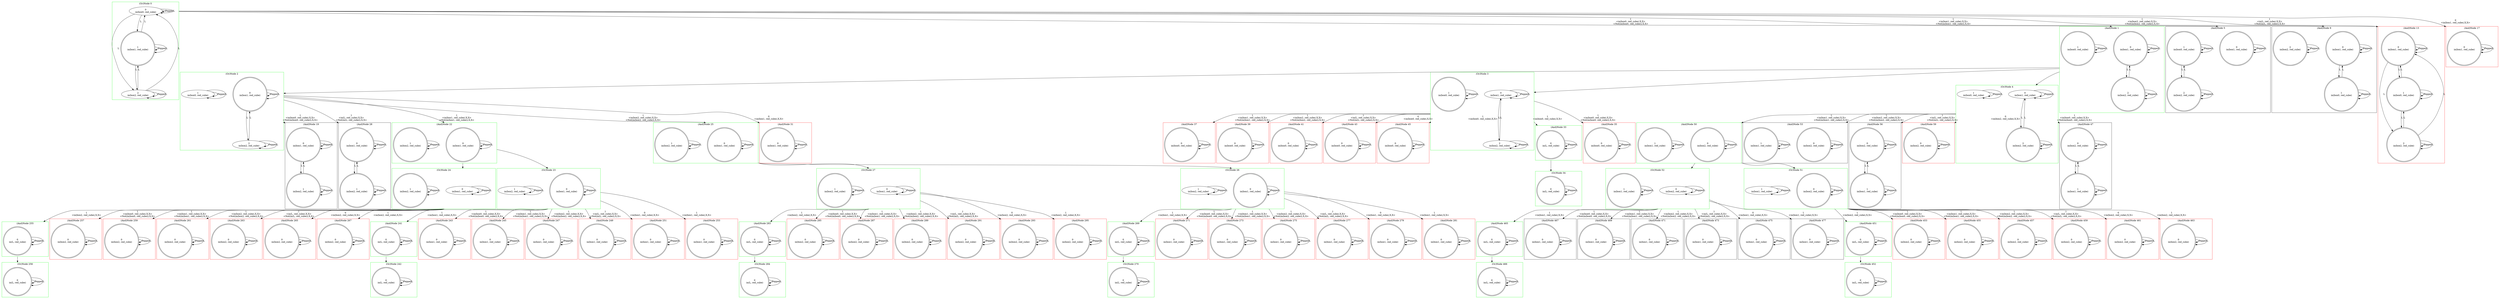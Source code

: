 digraph G {
compound=true;
subgraph cluster_0 {
label="(Or)Node 0";
pencolor=green;
s00 [label="0
in(box0, red_cube)"];
s01 [label="1
in(box1, red_cube)", shape=doublecircle];
s02 [label="2
in(box2, red_cube)"];
s00 -> s00[label="Pepper"];
s01 -> s01[label="Pepper"];
s02 -> s02[label="Pepper"];
s00 -> s01[label="L"];
s00 -> s02[label="L"];
s01 -> s00[label="L"];
s01 -> s02[label="L"];
s02 -> s00[label="L"];
s02 -> s01[label="L"];
s00 -> s00[label="L"];
s01 -> s01[label="L"];
s02 -> s02[label="L"];

}
subgraph cluster_1 {
label="(And)Node 1";
pencolor=green;
s10 [label="0
in(box1, red_cube)", shape=doublecircle];
s11 [label="1
in(box0, red_cube)", shape=doublecircle];
s12 [label="2
in(box2, red_cube)", shape=doublecircle];
s10 -> s10[label="Pepper"];
s11 -> s11[label="Pepper"];
s12 -> s12[label="Pepper"];
s10 -> s10[label="L"];
s10 -> s12[label="L"];
s11 -> s11[label="L"];
s12 -> s10[label="L"];
s12 -> s12[label="L"];

}
subgraph cluster_5 {
label="(And)Node 5";
s50 [label="0
in(box1, red_cube)", shape=doublecircle];
s51 [label="1
in(box0, red_cube)", shape=doublecircle];
s52 [label="2
in(box2, red_cube)", shape=doublecircle];
s50 -> s50[label="Pepper"];
s51 -> s51[label="Pepper"];
s52 -> s52[label="Pepper"];
s50 -> s50[label="L"];
s51 -> s51[label="L"];
s51 -> s52[label="L"];
s52 -> s51[label="L"];
s52 -> s52[label="L"];

}
subgraph cluster_9 {
label="(And)Node 9";
s90 [label="0
in(box1, red_cube)", shape=doublecircle];
s91 [label="1
in(box0, red_cube)", shape=doublecircle];
s92 [label="2
in(box2, red_cube)", shape=doublecircle];
s90 -> s90[label="Pepper"];
s91 -> s91[label="Pepper"];
s92 -> s92[label="Pepper"];
s90 -> s90[label="L"];
s90 -> s91[label="L"];
s91 -> s90[label="L"];
s91 -> s91[label="L"];
s92 -> s92[label="L"];

}
subgraph cluster_13 {
label="(And)Node 13";
pencolor=red;
s130 [label="0
in(box1, red_cube)", shape=doublecircle];
s131 [label="1
in(box0, red_cube)", shape=doublecircle];
s132 [label="2
in(box2, red_cube)", shape=doublecircle];
s130 -> s130[label="Pepper"];
s131 -> s131[label="Pepper"];
s132 -> s132[label="Pepper"];
s130 -> s130[label="L"];
s130 -> s131[label="L"];
s130 -> s132[label="L"];
s131 -> s130[label="L"];
s131 -> s131[label="L"];
s131 -> s132[label="L"];
s132 -> s130[label="L"];
s132 -> s131[label="L"];
s132 -> s132[label="L"];

}
subgraph cluster_17 {
label="(And)Node 17";
pencolor=red;
s170 [label="0
in(box1, red_cube)", shape=doublecircle];
s170 -> s170[label="Pepper"];
s170 -> s170[label="L"];

}
subgraph cluster_2 {
label="(Or)Node 2";
pencolor=green;
s20 [label="0
in(box1, red_cube)", shape=doublecircle];
s21 [label="1
in(box0, red_cube)"];
s22 [label="2
in(box2, red_cube)"];
s20 -> s20[label="Pepper"];
s21 -> s21[label="Pepper"];
s22 -> s22[label="Pepper"];
s20 -> s20[label="L"];
s20 -> s22[label="L"];
s21 -> s21[label="L"];
s22 -> s20[label="L"];
s22 -> s22[label="L"];

}
subgraph cluster_3 {
label="(Or)Node 3";
pencolor=green;
s30 [label="0
in(box1, red_cube)"];
s31 [label="1
in(box0, red_cube)", shape=doublecircle];
s32 [label="2
in(box2, red_cube)"];
s30 -> s30[label="Pepper"];
s31 -> s31[label="Pepper"];
s32 -> s32[label="Pepper"];
s30 -> s30[label="L"];
s30 -> s32[label="L"];
s31 -> s31[label="L"];
s32 -> s30[label="L"];
s32 -> s32[label="L"];

}
subgraph cluster_4 {
label="(Or)Node 4";
pencolor=green;
s40 [label="0
in(box1, red_cube)"];
s41 [label="1
in(box0, red_cube)"];
s42 [label="2
in(box2, red_cube)", shape=doublecircle];
s40 -> s40[label="Pepper"];
s41 -> s41[label="Pepper"];
s42 -> s42[label="Pepper"];
s40 -> s40[label="L"];
s40 -> s42[label="L"];
s41 -> s41[label="L"];
s42 -> s40[label="L"];
s42 -> s42[label="L"];

}
subgraph cluster_19 {
label="(And)Node 19";
s190 [label="0
in(box1, red_cube)", shape=doublecircle];
s191 [label="1
in(box2, red_cube)", shape=doublecircle];
s190 -> s190[label="Pepper"];
s191 -> s191[label="Pepper"];
s190 -> s190[label="L"];
s190 -> s191[label="L"];
s191 -> s190[label="L"];
s191 -> s191[label="L"];

}
subgraph cluster_22 {
label="(And)Node 22";
pencolor=green;
s220 [label="0
in(box1, red_cube)", shape=doublecircle];
s221 [label="1
in(box2, red_cube)", shape=doublecircle];
s220 -> s220[label="Pepper"];
s221 -> s221[label="Pepper"];
s220 -> s220[label="L"];
s221 -> s221[label="L"];

}
subgraph cluster_25 {
label="(And)Node 25";
pencolor=green;
s250 [label="0
in(box1, red_cube)", shape=doublecircle];
s251 [label="1
in(box2, red_cube)", shape=doublecircle];
s250 -> s250[label="Pepper"];
s251 -> s251[label="Pepper"];
s250 -> s250[label="L"];
s251 -> s251[label="L"];

}
subgraph cluster_28 {
label="(And)Node 28";
s280 [label="0
in(box1, red_cube)", shape=doublecircle];
s281 [label="1
in(box2, red_cube)", shape=doublecircle];
s280 -> s280[label="Pepper"];
s281 -> s281[label="Pepper"];
s280 -> s280[label="L"];
s280 -> s281[label="L"];
s281 -> s280[label="L"];
s281 -> s281[label="L"];

}
subgraph cluster_31 {
label="(And)Node 31";
pencolor=red;
s310 [label="0
in(box1, red_cube)", shape=doublecircle];
s310 -> s310[label="Pepper"];
s310 -> s310[label="L"];

}
subgraph cluster_33 {
label="(And)Node 33";
pencolor=green;
s330 [label="0
in(L, red_cube)", shape=doublecircle];
s330 -> s330[label="Pepper"];
s330 -> s330[label="L"];

}
subgraph cluster_35 {
label="(And)Node 35";
pencolor=red;
s350 [label="0
in(box0, red_cube)", shape=doublecircle];
s350 -> s350[label="Pepper"];
s350 -> s350[label="L"];

}
subgraph cluster_37 {
label="(And)Node 37";
pencolor=red;
s370 [label="0
in(box0, red_cube)", shape=doublecircle];
s370 -> s370[label="Pepper"];
s370 -> s370[label="L"];

}
subgraph cluster_39 {
label="(And)Node 39";
pencolor=red;
s390 [label="0
in(box0, red_cube)", shape=doublecircle];
s390 -> s390[label="Pepper"];
s390 -> s390[label="L"];

}
subgraph cluster_41 {
label="(And)Node 41";
pencolor=red;
s410 [label="0
in(box0, red_cube)", shape=doublecircle];
s410 -> s410[label="Pepper"];
s410 -> s410[label="L"];

}
subgraph cluster_43 {
label="(And)Node 43";
pencolor=red;
s430 [label="0
in(box0, red_cube)", shape=doublecircle];
s430 -> s430[label="Pepper"];
s430 -> s430[label="L"];

}
subgraph cluster_45 {
label="(And)Node 45";
pencolor=red;
s450 [label="0
in(box0, red_cube)", shape=doublecircle];
s450 -> s450[label="Pepper"];
s450 -> s450[label="L"];

}
subgraph cluster_47 {
label="(And)Node 47";
s470 [label="0
in(box2, red_cube)", shape=doublecircle];
s471 [label="1
in(box1, red_cube)", shape=doublecircle];
s470 -> s470[label="Pepper"];
s471 -> s471[label="Pepper"];
s470 -> s470[label="L"];
s470 -> s471[label="L"];
s471 -> s470[label="L"];
s471 -> s471[label="L"];

}
subgraph cluster_50 {
label="(And)Node 50";
pencolor=green;
s500 [label="0
in(box2, red_cube)", shape=doublecircle];
s501 [label="1
in(box1, red_cube)", shape=doublecircle];
s500 -> s500[label="Pepper"];
s501 -> s501[label="Pepper"];
s500 -> s500[label="L"];
s501 -> s501[label="L"];

}
subgraph cluster_53 {
label="(And)Node 53";
s530 [label="0
in(box2, red_cube)", shape=doublecircle];
s531 [label="1
in(box1, red_cube)", shape=doublecircle];
s530 -> s530[label="Pepper"];
s531 -> s531[label="Pepper"];
s530 -> s530[label="L"];
s531 -> s531[label="L"];

}
subgraph cluster_56 {
label="(And)Node 56";
s560 [label="0
in(box2, red_cube)", shape=doublecircle];
s561 [label="1
in(box1, red_cube)", shape=doublecircle];
s560 -> s560[label="Pepper"];
s561 -> s561[label="Pepper"];
s560 -> s560[label="L"];
s560 -> s561[label="L"];
s561 -> s560[label="L"];
s561 -> s561[label="L"];

}
subgraph cluster_59 {
label="(And)Node 59";
pencolor=red;
s590 [label="0
in(box2, red_cube)", shape=doublecircle];
s590 -> s590[label="Pepper"];
s590 -> s590[label="L"];

}
subgraph cluster_23 {
label="(Or)Node 23";
pencolor=green;
s230 [label="0
in(box1, red_cube)", shape=doublecircle];
s231 [label="1
in(box2, red_cube)"];
s230 -> s230[label="Pepper"];
s231 -> s231[label="Pepper"];
s230 -> s230[label="L"];
s231 -> s231[label="L"];

}
subgraph cluster_24 {
label="(Or)Node 24";
pencolor=green;
s240 [label="0
in(box1, red_cube)"];
s241 [label="1
in(box2, red_cube)", shape=doublecircle];
s240 -> s240[label="Pepper"];
s241 -> s241[label="Pepper"];
s240 -> s240[label="L"];
s241 -> s241[label="L"];

}
subgraph cluster_26 {
label="(Or)Node 26";
pencolor=green;
s260 [label="0
in(box1, red_cube)", shape=doublecircle];
s261 [label="1
in(box2, red_cube)"];
s260 -> s260[label="Pepper"];
s261 -> s261[label="Pepper"];
s260 -> s260[label="L"];
s261 -> s261[label="L"];

}
subgraph cluster_27 {
label="(Or)Node 27";
pencolor=green;
s270 [label="0
in(box1, red_cube)"];
s271 [label="1
in(box2, red_cube)", shape=doublecircle];
s270 -> s270[label="Pepper"];
s271 -> s271[label="Pepper"];
s270 -> s270[label="L"];
s271 -> s271[label="L"];

}
subgraph cluster_34 {
label="(Or)Node 34";
pencolor=green;
s340 [label="0
in(L, red_cube)", shape=doublecircle];
s340 -> s340[label="Pepper"];
s340 -> s340[label="L"];

}
subgraph cluster_51 {
label="(Or)Node 51";
pencolor=green;
s510 [label="0
in(box2, red_cube)", shape=doublecircle];
s511 [label="1
in(box1, red_cube)"];
s510 -> s510[label="Pepper"];
s511 -> s511[label="Pepper"];
s510 -> s510[label="L"];
s511 -> s511[label="L"];

}
subgraph cluster_52 {
label="(Or)Node 52";
pencolor=green;
s520 [label="0
in(box2, red_cube)"];
s521 [label="1
in(box1, red_cube)", shape=doublecircle];
s520 -> s520[label="Pepper"];
s521 -> s521[label="Pepper"];
s520 -> s520[label="L"];
s521 -> s521[label="L"];

}
subgraph cluster_241 {
label="(And)Node 241";
pencolor=green;
s2410 [label="0
in(L, red_cube)", shape=doublecircle];
s2410 -> s2410[label="Pepper"];
s2410 -> s2410[label="L"];

}
subgraph cluster_243 {
label="(And)Node 243";
pencolor=red;
s2430 [label="0
in(box1, red_cube)", shape=doublecircle];
s2430 -> s2430[label="Pepper"];
s2430 -> s2430[label="L"];

}
subgraph cluster_245 {
label="(And)Node 245";
pencolor=red;
s2450 [label="0
in(box1, red_cube)", shape=doublecircle];
s2450 -> s2450[label="Pepper"];
s2450 -> s2450[label="L"];

}
subgraph cluster_247 {
label="(And)Node 247";
pencolor=red;
s2470 [label="0
in(box1, red_cube)", shape=doublecircle];
s2470 -> s2470[label="Pepper"];
s2470 -> s2470[label="L"];

}
subgraph cluster_249 {
label="(And)Node 249";
pencolor=red;
s2490 [label="0
in(box1, red_cube)", shape=doublecircle];
s2490 -> s2490[label="Pepper"];
s2490 -> s2490[label="L"];

}
subgraph cluster_251 {
label="(And)Node 251";
pencolor=red;
s2510 [label="0
in(box1, red_cube)", shape=doublecircle];
s2510 -> s2510[label="Pepper"];
s2510 -> s2510[label="L"];

}
subgraph cluster_253 {
label="(And)Node 253";
pencolor=red;
s2530 [label="0
in(box1, red_cube)", shape=doublecircle];
s2530 -> s2530[label="Pepper"];
s2530 -> s2530[label="L"];

}
subgraph cluster_255 {
label="(And)Node 255";
pencolor=green;
s2550 [label="0
in(L, red_cube)", shape=doublecircle];
s2550 -> s2550[label="Pepper"];
s2550 -> s2550[label="L"];

}
subgraph cluster_257 {
label="(And)Node 257";
pencolor=red;
s2570 [label="0
in(box2, red_cube)", shape=doublecircle];
s2570 -> s2570[label="Pepper"];
s2570 -> s2570[label="L"];

}
subgraph cluster_259 {
label="(And)Node 259";
pencolor=red;
s2590 [label="0
in(box2, red_cube)", shape=doublecircle];
s2590 -> s2590[label="Pepper"];
s2590 -> s2590[label="L"];

}
subgraph cluster_261 {
label="(And)Node 261";
pencolor=red;
s2610 [label="0
in(box2, red_cube)", shape=doublecircle];
s2610 -> s2610[label="Pepper"];
s2610 -> s2610[label="L"];

}
subgraph cluster_263 {
label="(And)Node 263";
pencolor=red;
s2630 [label="0
in(box2, red_cube)", shape=doublecircle];
s2630 -> s2630[label="Pepper"];
s2630 -> s2630[label="L"];

}
subgraph cluster_265 {
label="(And)Node 265";
pencolor=red;
s2650 [label="0
in(box2, red_cube)", shape=doublecircle];
s2650 -> s2650[label="Pepper"];
s2650 -> s2650[label="L"];

}
subgraph cluster_267 {
label="(And)Node 267";
pencolor=red;
s2670 [label="0
in(box2, red_cube)", shape=doublecircle];
s2670 -> s2670[label="Pepper"];
s2670 -> s2670[label="L"];

}
subgraph cluster_269 {
label="(And)Node 269";
pencolor=green;
s2690 [label="0
in(L, red_cube)", shape=doublecircle];
s2690 -> s2690[label="Pepper"];
s2690 -> s2690[label="L"];

}
subgraph cluster_271 {
label="(And)Node 271";
pencolor=red;
s2710 [label="0
in(box1, red_cube)", shape=doublecircle];
s2710 -> s2710[label="Pepper"];
s2710 -> s2710[label="L"];

}
subgraph cluster_273 {
label="(And)Node 273";
pencolor=red;
s2730 [label="0
in(box1, red_cube)", shape=doublecircle];
s2730 -> s2730[label="Pepper"];
s2730 -> s2730[label="L"];

}
subgraph cluster_275 {
label="(And)Node 275";
pencolor=red;
s2750 [label="0
in(box1, red_cube)", shape=doublecircle];
s2750 -> s2750[label="Pepper"];
s2750 -> s2750[label="L"];

}
subgraph cluster_277 {
label="(And)Node 277";
pencolor=red;
s2770 [label="0
in(box1, red_cube)", shape=doublecircle];
s2770 -> s2770[label="Pepper"];
s2770 -> s2770[label="L"];

}
subgraph cluster_279 {
label="(And)Node 279";
pencolor=red;
s2790 [label="0
in(box1, red_cube)", shape=doublecircle];
s2790 -> s2790[label="Pepper"];
s2790 -> s2790[label="L"];

}
subgraph cluster_281 {
label="(And)Node 281";
pencolor=red;
s2810 [label="0
in(box1, red_cube)", shape=doublecircle];
s2810 -> s2810[label="Pepper"];
s2810 -> s2810[label="L"];

}
subgraph cluster_283 {
label="(And)Node 283";
pencolor=green;
s2830 [label="0
in(L, red_cube)", shape=doublecircle];
s2830 -> s2830[label="Pepper"];
s2830 -> s2830[label="L"];

}
subgraph cluster_285 {
label="(And)Node 285";
pencolor=red;
s2850 [label="0
in(box2, red_cube)", shape=doublecircle];
s2850 -> s2850[label="Pepper"];
s2850 -> s2850[label="L"];

}
subgraph cluster_287 {
label="(And)Node 287";
pencolor=red;
s2870 [label="0
in(box2, red_cube)", shape=doublecircle];
s2870 -> s2870[label="Pepper"];
s2870 -> s2870[label="L"];

}
subgraph cluster_289 {
label="(And)Node 289";
pencolor=red;
s2890 [label="0
in(box2, red_cube)", shape=doublecircle];
s2890 -> s2890[label="Pepper"];
s2890 -> s2890[label="L"];

}
subgraph cluster_291 {
label="(And)Node 291";
pencolor=red;
s2910 [label="0
in(box2, red_cube)", shape=doublecircle];
s2910 -> s2910[label="Pepper"];
s2910 -> s2910[label="L"];

}
subgraph cluster_293 {
label="(And)Node 293";
pencolor=red;
s2930 [label="0
in(box2, red_cube)", shape=doublecircle];
s2930 -> s2930[label="Pepper"];
s2930 -> s2930[label="L"];

}
subgraph cluster_295 {
label="(And)Node 295";
pencolor=red;
s2950 [label="0
in(box2, red_cube)", shape=doublecircle];
s2950 -> s2950[label="Pepper"];
s2950 -> s2950[label="L"];

}
subgraph cluster_451 {
label="(And)Node 451";
pencolor=green;
s4510 [label="0
in(L, red_cube)", shape=doublecircle];
s4510 -> s4510[label="Pepper"];
s4510 -> s4510[label="L"];

}
subgraph cluster_453 {
label="(And)Node 453";
pencolor=red;
s4530 [label="0
in(box2, red_cube)", shape=doublecircle];
s4530 -> s4530[label="Pepper"];
s4530 -> s4530[label="L"];

}
subgraph cluster_455 {
label="(And)Node 455";
pencolor=red;
s4550 [label="0
in(box2, red_cube)", shape=doublecircle];
s4550 -> s4550[label="Pepper"];
s4550 -> s4550[label="L"];

}
subgraph cluster_457 {
label="(And)Node 457";
pencolor=red;
s4570 [label="0
in(box2, red_cube)", shape=doublecircle];
s4570 -> s4570[label="Pepper"];
s4570 -> s4570[label="L"];

}
subgraph cluster_459 {
label="(And)Node 459";
pencolor=red;
s4590 [label="0
in(box2, red_cube)", shape=doublecircle];
s4590 -> s4590[label="Pepper"];
s4590 -> s4590[label="L"];

}
subgraph cluster_461 {
label="(And)Node 461";
pencolor=red;
s4610 [label="0
in(box2, red_cube)", shape=doublecircle];
s4610 -> s4610[label="Pepper"];
s4610 -> s4610[label="L"];

}
subgraph cluster_463 {
label="(And)Node 463";
pencolor=red;
s4630 [label="0
in(box2, red_cube)", shape=doublecircle];
s4630 -> s4630[label="Pepper"];
s4630 -> s4630[label="L"];

}
subgraph cluster_465 {
label="(And)Node 465";
pencolor=green;
s4650 [label="0
in(L, red_cube)", shape=doublecircle];
s4650 -> s4650[label="Pepper"];
s4650 -> s4650[label="L"];

}
subgraph cluster_467 {
label="(And)Node 467";
s4670 [label="0
in(box1, red_cube)", shape=doublecircle];
s4670 -> s4670[label="Pepper"];
s4670 -> s4670[label="L"];

}
subgraph cluster_469 {
label="(And)Node 469";
s4690 [label="0
in(box1, red_cube)", shape=doublecircle];
s4690 -> s4690[label="Pepper"];
s4690 -> s4690[label="L"];

}
subgraph cluster_471 {
label="(And)Node 471";
s4710 [label="0
in(box1, red_cube)", shape=doublecircle];
s4710 -> s4710[label="Pepper"];
s4710 -> s4710[label="L"];

}
subgraph cluster_473 {
label="(And)Node 473";
s4730 [label="0
in(box1, red_cube)", shape=doublecircle];
s4730 -> s4730[label="Pepper"];
s4730 -> s4730[label="L"];

}
subgraph cluster_475 {
label="(And)Node 475";
s4750 [label="0
in(box1, red_cube)", shape=doublecircle];
s4750 -> s4750[label="Pepper"];
s4750 -> s4750[label="L"];

}
subgraph cluster_477 {
label="(And)Node 477";
s4770 [label="0
in(box1, red_cube)", shape=doublecircle];
s4770 -> s4770[label="Pepper"];
s4770 -> s4770[label="L"];

}
subgraph cluster_242 {
label="(Or)Node 242";
pencolor=green;
s2420 [label="0
in(L, red_cube)", shape=doublecircle];
s2420 -> s2420[label="Pepper"];
s2420 -> s2420[label="L"];

}
subgraph cluster_256 {
label="(Or)Node 256";
pencolor=green;
s2560 [label="0
in(L, red_cube)", shape=doublecircle];
s2560 -> s2560[label="Pepper"];
s2560 -> s2560[label="L"];

}
subgraph cluster_270 {
label="(Or)Node 270";
pencolor=green;
s2700 [label="0
in(L, red_cube)", shape=doublecircle];
s2700 -> s2700[label="Pepper"];
s2700 -> s2700[label="L"];

}
subgraph cluster_284 {
label="(Or)Node 284";
pencolor=green;
s2840 [label="0
in(L, red_cube)", shape=doublecircle];
s2840 -> s2840[label="Pepper"];
s2840 -> s2840[label="L"];

}
subgraph cluster_452 {
label="(Or)Node 452";
pencolor=green;
s4520 [label="0
in(L, red_cube)", shape=doublecircle];
s4520 -> s4520[label="Pepper"];
s4520 -> s4520[label="L"];

}
subgraph cluster_466 {
label="(Or)Node 466";
pencolor=green;
s4660 [label="0
in(L, red_cube)", shape=doublecircle];
s4660 -> s4660[label="Pepper"];
s4660 -> s4660[label="L"];

}
s00 -> s10[ltail=cluster_0, lhead=cluster_1,label="1
<in(box0, red_cube),X,X>
<Not(in(box0, red_cube)),X,X>"];
s00 -> s50[ltail=cluster_0, lhead=cluster_5,label="1
<in(box1, red_cube),X,X>
<Not(in(box1, red_cube)),X,X>"];
s00 -> s90[ltail=cluster_0, lhead=cluster_9,label="1
<in(box2, red_cube),X,X>
<Not(in(box2, red_cube)),X,X>"];
s00 -> s130[ltail=cluster_0, lhead=cluster_13,label="1
<in(L, red_cube),X,X>
<Not(in(L, red_cube)),X,X>"];
s00 -> s170[ltail=cluster_0, lhead=cluster_17,label="0
<in(box1, red_cube),X,X>"];
s10 -> s20[ltail=cluster_1, lhead=cluster_2];
s10 -> s30[ltail=cluster_1, lhead=cluster_3];
s10 -> s40[ltail=cluster_1, lhead=cluster_4];
s20 -> s190[ltail=cluster_2, lhead=cluster_19,label="1
<in(box0, red_cube),X,X>
<Not(in(box0, red_cube)),X,X>"];
s20 -> s220[ltail=cluster_2, lhead=cluster_22,label="1
<in(box1, red_cube),X,X>
<Not(in(box1, red_cube)),X,X>"];
s20 -> s250[ltail=cluster_2, lhead=cluster_25,label="1
<in(box2, red_cube),X,X>
<Not(in(box2, red_cube)),X,X>"];
s20 -> s280[ltail=cluster_2, lhead=cluster_28,label="1
<in(L, red_cube),X,X>
<Not(in(L, red_cube)),X,X>"];
s20 -> s310[ltail=cluster_2, lhead=cluster_31,label="0
<in(box1, red_cube),X,X>"];
s30 -> s330[ltail=cluster_3, lhead=cluster_33,label="1
<in(box0, red_cube),X,X>"];
s30 -> s350[ltail=cluster_3, lhead=cluster_35,label="1
<in(box0, red_cube),X,X>
<Not(in(box0, red_cube)),X,X>"];
s30 -> s370[ltail=cluster_3, lhead=cluster_37,label="1
<in(box1, red_cube),X,X>
<Not(in(box1, red_cube)),X,X>"];
s30 -> s390[ltail=cluster_3, lhead=cluster_39,label="1
<in(box2, red_cube),X,X>
<Not(in(box2, red_cube)),X,X>"];
s30 -> s410[ltail=cluster_3, lhead=cluster_41,label="1
<in(L, red_cube),X,X>
<Not(in(L, red_cube)),X,X>"];
s30 -> s430[ltail=cluster_3, lhead=cluster_43,label="0
<in(box0, red_cube),X,X>"];
s30 -> s450[ltail=cluster_3, lhead=cluster_45,label="1
<in(box0, red_cube),X,X>"];
s40 -> s470[ltail=cluster_4, lhead=cluster_47,label="1
<in(box0, red_cube),X,X>
<Not(in(box0, red_cube)),X,X>"];
s40 -> s500[ltail=cluster_4, lhead=cluster_50,label="1
<in(box1, red_cube),X,X>
<Not(in(box1, red_cube)),X,X>"];
s40 -> s530[ltail=cluster_4, lhead=cluster_53,label="1
<in(box2, red_cube),X,X>
<Not(in(box2, red_cube)),X,X>"];
s40 -> s560[ltail=cluster_4, lhead=cluster_56,label="1
<in(L, red_cube),X,X>
<Not(in(L, red_cube)),X,X>"];
s40 -> s590[ltail=cluster_4, lhead=cluster_59,label="0
<in(box2, red_cube),X,X>"];
s220 -> s230[ltail=cluster_22, lhead=cluster_23];
s220 -> s240[ltail=cluster_22, lhead=cluster_24];
s250 -> s260[ltail=cluster_25, lhead=cluster_26];
s250 -> s270[ltail=cluster_25, lhead=cluster_27];
s330 -> s340[ltail=cluster_33, lhead=cluster_34];
s500 -> s510[ltail=cluster_50, lhead=cluster_51];
s500 -> s520[ltail=cluster_50, lhead=cluster_52];
s230 -> s2410[ltail=cluster_23, lhead=cluster_241,label="1
<in(box1, red_cube),X,X>"];
s230 -> s2430[ltail=cluster_23, lhead=cluster_243,label="1
<in(box0, red_cube),X,X>
<Not(in(box0, red_cube)),X,X>"];
s230 -> s2450[ltail=cluster_23, lhead=cluster_245,label="1
<in(box1, red_cube),X,X>
<Not(in(box1, red_cube)),X,X>"];
s230 -> s2470[ltail=cluster_23, lhead=cluster_247,label="1
<in(box2, red_cube),X,X>
<Not(in(box2, red_cube)),X,X>"];
s230 -> s2490[ltail=cluster_23, lhead=cluster_249,label="1
<in(L, red_cube),X,X>
<Not(in(L, red_cube)),X,X>"];
s230 -> s2510[ltail=cluster_23, lhead=cluster_251,label="0
<in(box1, red_cube),X,X>"];
s230 -> s2530[ltail=cluster_23, lhead=cluster_253,label="1
<in(box1, red_cube),X,X>"];
s240 -> s2550[ltail=cluster_24, lhead=cluster_255,label="1
<in(box2, red_cube),X,X>"];
s240 -> s2570[ltail=cluster_24, lhead=cluster_257,label="1
<in(box0, red_cube),X,X>
<Not(in(box0, red_cube)),X,X>"];
s240 -> s2590[ltail=cluster_24, lhead=cluster_259,label="1
<in(box1, red_cube),X,X>
<Not(in(box1, red_cube)),X,X>"];
s240 -> s2610[ltail=cluster_24, lhead=cluster_261,label="1
<in(box2, red_cube),X,X>
<Not(in(box2, red_cube)),X,X>"];
s240 -> s2630[ltail=cluster_24, lhead=cluster_263,label="1
<in(L, red_cube),X,X>
<Not(in(L, red_cube)),X,X>"];
s240 -> s2650[ltail=cluster_24, lhead=cluster_265,label="0
<in(box2, red_cube),X,X>"];
s240 -> s2670[ltail=cluster_24, lhead=cluster_267,label="1
<in(box2, red_cube),X,X>"];
s260 -> s2690[ltail=cluster_26, lhead=cluster_269,label="1
<in(box1, red_cube),X,X>"];
s260 -> s2710[ltail=cluster_26, lhead=cluster_271,label="1
<in(box0, red_cube),X,X>
<Not(in(box0, red_cube)),X,X>"];
s260 -> s2730[ltail=cluster_26, lhead=cluster_273,label="1
<in(box1, red_cube),X,X>
<Not(in(box1, red_cube)),X,X>"];
s260 -> s2750[ltail=cluster_26, lhead=cluster_275,label="1
<in(box2, red_cube),X,X>
<Not(in(box2, red_cube)),X,X>"];
s260 -> s2770[ltail=cluster_26, lhead=cluster_277,label="1
<in(L, red_cube),X,X>
<Not(in(L, red_cube)),X,X>"];
s260 -> s2790[ltail=cluster_26, lhead=cluster_279,label="0
<in(box1, red_cube),X,X>"];
s260 -> s2810[ltail=cluster_26, lhead=cluster_281,label="1
<in(box1, red_cube),X,X>"];
s270 -> s2830[ltail=cluster_27, lhead=cluster_283,label="1
<in(box2, red_cube),X,X>"];
s270 -> s2850[ltail=cluster_27, lhead=cluster_285,label="1
<in(box0, red_cube),X,X>
<Not(in(box0, red_cube)),X,X>"];
s270 -> s2870[ltail=cluster_27, lhead=cluster_287,label="1
<in(box1, red_cube),X,X>
<Not(in(box1, red_cube)),X,X>"];
s270 -> s2890[ltail=cluster_27, lhead=cluster_289,label="1
<in(box2, red_cube),X,X>
<Not(in(box2, red_cube)),X,X>"];
s270 -> s2910[ltail=cluster_27, lhead=cluster_291,label="1
<in(L, red_cube),X,X>
<Not(in(L, red_cube)),X,X>"];
s270 -> s2930[ltail=cluster_27, lhead=cluster_293,label="0
<in(box2, red_cube),X,X>"];
s270 -> s2950[ltail=cluster_27, lhead=cluster_295,label="1
<in(box2, red_cube),X,X>"];
s510 -> s4510[ltail=cluster_51, lhead=cluster_451,label="1
<in(box2, red_cube),X,X>"];
s510 -> s4530[ltail=cluster_51, lhead=cluster_453,label="1
<in(box0, red_cube),X,X>
<Not(in(box0, red_cube)),X,X>"];
s510 -> s4550[ltail=cluster_51, lhead=cluster_455,label="1
<in(box1, red_cube),X,X>
<Not(in(box1, red_cube)),X,X>"];
s510 -> s4570[ltail=cluster_51, lhead=cluster_457,label="1
<in(box2, red_cube),X,X>
<Not(in(box2, red_cube)),X,X>"];
s510 -> s4590[ltail=cluster_51, lhead=cluster_459,label="1
<in(L, red_cube),X,X>
<Not(in(L, red_cube)),X,X>"];
s510 -> s4610[ltail=cluster_51, lhead=cluster_461,label="0
<in(box2, red_cube),X,X>"];
s510 -> s4630[ltail=cluster_51, lhead=cluster_463,label="1
<in(box2, red_cube),X,X>"];
s520 -> s4650[ltail=cluster_52, lhead=cluster_465,label="1
<in(box1, red_cube),X,X>"];
s520 -> s4670[ltail=cluster_52, lhead=cluster_467,label="1
<in(box0, red_cube),X,X>
<Not(in(box0, red_cube)),X,X>"];
s520 -> s4690[ltail=cluster_52, lhead=cluster_469,label="1
<in(box1, red_cube),X,X>
<Not(in(box1, red_cube)),X,X>"];
s520 -> s4710[ltail=cluster_52, lhead=cluster_471,label="1
<in(box2, red_cube),X,X>
<Not(in(box2, red_cube)),X,X>"];
s520 -> s4730[ltail=cluster_52, lhead=cluster_473,label="1
<in(L, red_cube),X,X>
<Not(in(L, red_cube)),X,X>"];
s520 -> s4750[ltail=cluster_52, lhead=cluster_475,label="0
<in(box1, red_cube),X,X>"];
s520 -> s4770[ltail=cluster_52, lhead=cluster_477,label="1
<in(box1, red_cube),X,X>"];
s2410 -> s2420[ltail=cluster_241, lhead=cluster_242];
s2550 -> s2560[ltail=cluster_255, lhead=cluster_256];
s2690 -> s2700[ltail=cluster_269, lhead=cluster_270];
s2830 -> s2840[ltail=cluster_283, lhead=cluster_284];
s4510 -> s4520[ltail=cluster_451, lhead=cluster_452];
s4650 -> s4660[ltail=cluster_465, lhead=cluster_466];
}